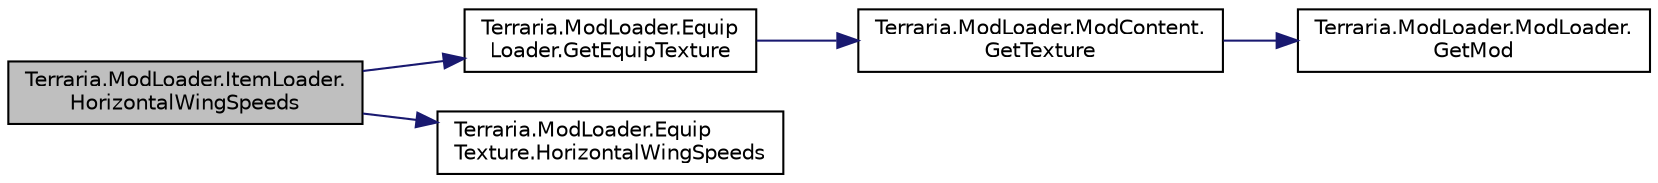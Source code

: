 digraph "Terraria.ModLoader.ItemLoader.HorizontalWingSpeeds"
{
  edge [fontname="Helvetica",fontsize="10",labelfontname="Helvetica",labelfontsize="10"];
  node [fontname="Helvetica",fontsize="10",shape=record];
  rankdir="LR";
  Node190 [label="Terraria.ModLoader.ItemLoader.\lHorizontalWingSpeeds",height=0.2,width=0.4,color="black", fillcolor="grey75", style="filled", fontcolor="black"];
  Node190 -> Node191 [color="midnightblue",fontsize="10",style="solid",fontname="Helvetica"];
  Node191 [label="Terraria.ModLoader.Equip\lLoader.GetEquipTexture",height=0.2,width=0.4,color="black", fillcolor="white", style="filled",URL="$class_terraria_1_1_mod_loader_1_1_equip_loader.html#a87c1e9bb37d938a07111fa76bae78575",tooltip="Gets the equipment texture for the specified equipment type and ID. "];
  Node191 -> Node192 [color="midnightblue",fontsize="10",style="solid",fontname="Helvetica"];
  Node192 [label="Terraria.ModLoader.ModContent.\lGetTexture",height=0.2,width=0.4,color="black", fillcolor="white", style="filled",URL="$class_terraria_1_1_mod_loader_1_1_mod_content.html#a9345ee7cb92de23652666ed25d1d0059",tooltip="Gets the texture with the specified name. The name is in the format of \"ModFolder/OtherFolders/FileNa..."];
  Node192 -> Node193 [color="midnightblue",fontsize="10",style="solid",fontname="Helvetica"];
  Node193 [label="Terraria.ModLoader.ModLoader.\lGetMod",height=0.2,width=0.4,color="black", fillcolor="white", style="filled",URL="$class_terraria_1_1_mod_loader_1_1_mod_loader.html#aed988cac63e90351b6ed0bd72495f3af",tooltip="Gets the instance of the Mod with the specified name. "];
  Node190 -> Node194 [color="midnightblue",fontsize="10",style="solid",fontname="Helvetica"];
  Node194 [label="Terraria.ModLoader.Equip\lTexture.HorizontalWingSpeeds",height=0.2,width=0.4,color="black", fillcolor="white", style="filled",URL="$class_terraria_1_1_mod_loader_1_1_equip_texture.html#a3135a8f07d0a7714fa7ca700ea7328ef",tooltip="Allows you to modify horizontal wing speeds. "];
}
